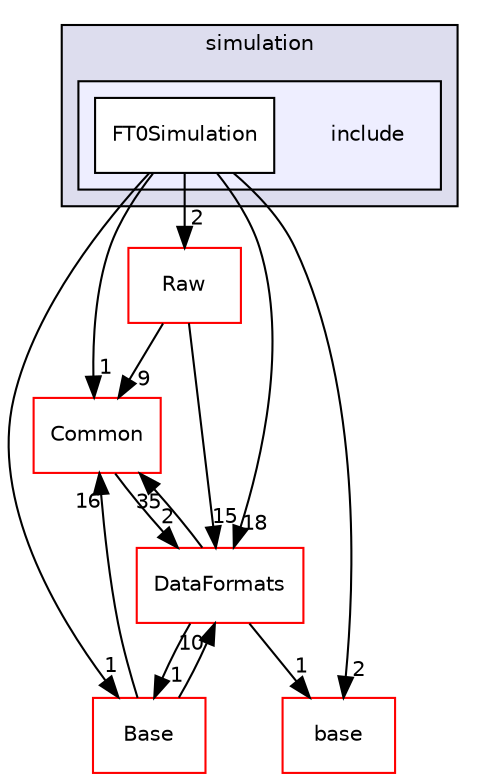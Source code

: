digraph "/home/travis/build/AliceO2Group/AliceO2/Detectors/FIT/FT0/simulation/include" {
  bgcolor=transparent;
  compound=true
  node [ fontsize="10", fontname="Helvetica"];
  edge [ labelfontsize="10", labelfontname="Helvetica"];
  subgraph clusterdir_dde9e01e42e5df81e682067abb84b2d4 {
    graph [ bgcolor="#ddddee", pencolor="black", label="simulation" fontname="Helvetica", fontsize="10", URL="dir_dde9e01e42e5df81e682067abb84b2d4.html"]
  subgraph clusterdir_604320fddfc5f7c5f68b1318557d3be7 {
    graph [ bgcolor="#eeeeff", pencolor="black", label="" URL="dir_604320fddfc5f7c5f68b1318557d3be7.html"];
    dir_604320fddfc5f7c5f68b1318557d3be7 [shape=plaintext label="include"];
    dir_1669e2ddd97e49af2e5de2c339ef539a [shape=box label="FT0Simulation" color="black" fillcolor="white" style="filled" URL="dir_1669e2ddd97e49af2e5de2c339ef539a.html"];
  }
  }
  dir_4ab6b4cc6a7edbff49100e9123df213f [shape=box label="Common" color="red" URL="dir_4ab6b4cc6a7edbff49100e9123df213f.html"];
  dir_37c90836491b695b472bf98d1be8336b [shape=box label="Base" color="red" URL="dir_37c90836491b695b472bf98d1be8336b.html"];
  dir_63da1bf9cbb165deb85abc813a5acde9 [shape=box label="base" color="red" URL="dir_63da1bf9cbb165deb85abc813a5acde9.html"];
  dir_26637d1bd82229bc9ed97f7e706be743 [shape=box label="Raw" color="red" URL="dir_26637d1bd82229bc9ed97f7e706be743.html"];
  dir_2171f7ec022c5423887b07c69b2f5b48 [shape=box label="DataFormats" color="red" URL="dir_2171f7ec022c5423887b07c69b2f5b48.html"];
  dir_1669e2ddd97e49af2e5de2c339ef539a->dir_4ab6b4cc6a7edbff49100e9123df213f [headlabel="1", labeldistance=1.5 headhref="dir_000289_000027.html"];
  dir_1669e2ddd97e49af2e5de2c339ef539a->dir_37c90836491b695b472bf98d1be8336b [headlabel="1", labeldistance=1.5 headhref="dir_000289_000274.html"];
  dir_1669e2ddd97e49af2e5de2c339ef539a->dir_63da1bf9cbb165deb85abc813a5acde9 [headlabel="2", labeldistance=1.5 headhref="dir_000289_000329.html"];
  dir_1669e2ddd97e49af2e5de2c339ef539a->dir_26637d1bd82229bc9ed97f7e706be743 [headlabel="2", labeldistance=1.5 headhref="dir_000289_000562.html"];
  dir_1669e2ddd97e49af2e5de2c339ef539a->dir_2171f7ec022c5423887b07c69b2f5b48 [headlabel="18", labeldistance=1.5 headhref="dir_000289_000076.html"];
  dir_4ab6b4cc6a7edbff49100e9123df213f->dir_2171f7ec022c5423887b07c69b2f5b48 [headlabel="2", labeldistance=1.5 headhref="dir_000027_000076.html"];
  dir_37c90836491b695b472bf98d1be8336b->dir_4ab6b4cc6a7edbff49100e9123df213f [headlabel="16", labeldistance=1.5 headhref="dir_000274_000027.html"];
  dir_37c90836491b695b472bf98d1be8336b->dir_2171f7ec022c5423887b07c69b2f5b48 [headlabel="10", labeldistance=1.5 headhref="dir_000274_000076.html"];
  dir_26637d1bd82229bc9ed97f7e706be743->dir_4ab6b4cc6a7edbff49100e9123df213f [headlabel="9", labeldistance=1.5 headhref="dir_000562_000027.html"];
  dir_26637d1bd82229bc9ed97f7e706be743->dir_2171f7ec022c5423887b07c69b2f5b48 [headlabel="15", labeldistance=1.5 headhref="dir_000562_000076.html"];
  dir_2171f7ec022c5423887b07c69b2f5b48->dir_4ab6b4cc6a7edbff49100e9123df213f [headlabel="35", labeldistance=1.5 headhref="dir_000076_000027.html"];
  dir_2171f7ec022c5423887b07c69b2f5b48->dir_37c90836491b695b472bf98d1be8336b [headlabel="1", labeldistance=1.5 headhref="dir_000076_000274.html"];
  dir_2171f7ec022c5423887b07c69b2f5b48->dir_63da1bf9cbb165deb85abc813a5acde9 [headlabel="1", labeldistance=1.5 headhref="dir_000076_000329.html"];
}
